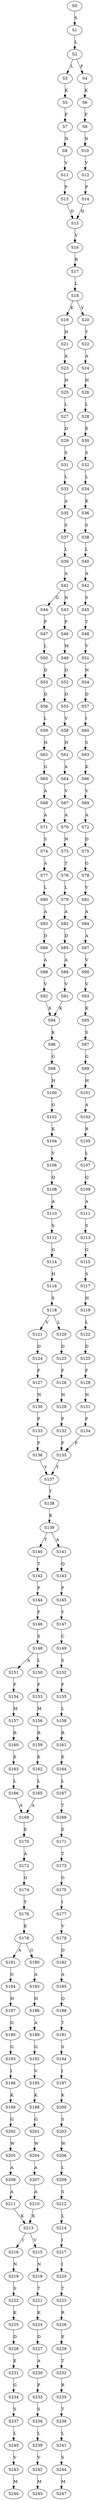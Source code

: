 strict digraph  {
	S0 -> S1 [ label = S ];
	S1 -> S2 [ label = L ];
	S2 -> S3 [ label = L ];
	S2 -> S4 [ label = F ];
	S3 -> S5 [ label = K ];
	S4 -> S6 [ label = K ];
	S5 -> S7 [ label = F ];
	S6 -> S8 [ label = F ];
	S7 -> S9 [ label = N ];
	S8 -> S10 [ label = N ];
	S9 -> S11 [ label = V ];
	S10 -> S12 [ label = V ];
	S11 -> S13 [ label = P ];
	S12 -> S14 [ label = P ];
	S13 -> S15 [ label = D ];
	S14 -> S15 [ label = D ];
	S15 -> S16 [ label = V ];
	S16 -> S17 [ label = R ];
	S17 -> S18 [ label = L ];
	S18 -> S19 [ label = K ];
	S18 -> S20 [ label = V ];
	S19 -> S21 [ label = H ];
	S20 -> S22 [ label = Y ];
	S21 -> S23 [ label = A ];
	S22 -> S24 [ label = A ];
	S23 -> S25 [ label = H ];
	S24 -> S26 [ label = H ];
	S25 -> S27 [ label = L ];
	S26 -> S28 [ label = L ];
	S27 -> S29 [ label = D ];
	S28 -> S30 [ label = E ];
	S29 -> S31 [ label = S ];
	S30 -> S32 [ label = S ];
	S31 -> S33 [ label = L ];
	S32 -> S34 [ label = L ];
	S33 -> S35 [ label = A ];
	S34 -> S36 [ label = K ];
	S35 -> S37 [ label = S ];
	S36 -> S38 [ label = S ];
	S37 -> S39 [ label = L ];
	S38 -> S40 [ label = L ];
	S39 -> S41 [ label = A ];
	S40 -> S42 [ label = A ];
	S41 -> S43 [ label = N ];
	S41 -> S44 [ label = G ];
	S42 -> S45 [ label = S ];
	S43 -> S46 [ label = P ];
	S44 -> S47 [ label = P ];
	S45 -> S48 [ label = T ];
	S46 -> S49 [ label = M ];
	S47 -> S50 [ label = L ];
	S48 -> S51 [ label = V ];
	S49 -> S52 [ label = D ];
	S50 -> S53 [ label = D ];
	S51 -> S54 [ label = N ];
	S52 -> S55 [ label = D ];
	S53 -> S56 [ label = D ];
	S54 -> S57 [ label = D ];
	S55 -> S58 [ label = V ];
	S56 -> S59 [ label = L ];
	S57 -> S60 [ label = I ];
	S58 -> S61 [ label = H ];
	S59 -> S62 [ label = H ];
	S60 -> S63 [ label = S ];
	S61 -> S64 [ label = A ];
	S62 -> S65 [ label = G ];
	S63 -> S66 [ label = K ];
	S64 -> S67 [ label = V ];
	S65 -> S68 [ label = A ];
	S66 -> S69 [ label = V ];
	S67 -> S70 [ label = A ];
	S68 -> S71 [ label = A ];
	S69 -> S72 [ label = A ];
	S70 -> S73 [ label = N ];
	S71 -> S74 [ label = S ];
	S72 -> S75 [ label = D ];
	S73 -> S76 [ label = T ];
	S74 -> S77 [ label = A ];
	S75 -> S78 [ label = G ];
	S76 -> S79 [ label = L ];
	S77 -> S80 [ label = L ];
	S78 -> S81 [ label = V ];
	S79 -> S82 [ label = A ];
	S80 -> S83 [ label = A ];
	S81 -> S84 [ label = A ];
	S82 -> S85 [ label = D ];
	S83 -> S86 [ label = D ];
	S84 -> S87 [ label = A ];
	S85 -> S88 [ label = A ];
	S86 -> S89 [ label = A ];
	S87 -> S90 [ label = V ];
	S88 -> S91 [ label = V ];
	S89 -> S92 [ label = V ];
	S90 -> S93 [ label = V ];
	S91 -> S94 [ label = K ];
	S92 -> S94 [ label = K ];
	S93 -> S95 [ label = K ];
	S94 -> S96 [ label = K ];
	S95 -> S97 [ label = S ];
	S96 -> S98 [ label = G ];
	S97 -> S99 [ label = G ];
	S98 -> S100 [ label = H ];
	S99 -> S101 [ label = H ];
	S100 -> S102 [ label = G ];
	S101 -> S103 [ label = A ];
	S102 -> S104 [ label = K ];
	S103 -> S105 [ label = R ];
	S104 -> S106 [ label = V ];
	S105 -> S107 [ label = L ];
	S106 -> S108 [ label = Q ];
	S107 -> S109 [ label = Q ];
	S108 -> S110 [ label = A ];
	S109 -> S111 [ label = A ];
	S110 -> S112 [ label = S ];
	S111 -> S113 [ label = S ];
	S112 -> S114 [ label = G ];
	S113 -> S115 [ label = G ];
	S114 -> S116 [ label = H ];
	S115 -> S117 [ label = S ];
	S116 -> S118 [ label = S ];
	S117 -> S119 [ label = H ];
	S118 -> S120 [ label = L ];
	S118 -> S121 [ label = V ];
	S119 -> S122 [ label = L ];
	S120 -> S123 [ label = D ];
	S121 -> S124 [ label = D ];
	S122 -> S125 [ label = D ];
	S123 -> S126 [ label = F ];
	S124 -> S127 [ label = F ];
	S125 -> S128 [ label = F ];
	S126 -> S129 [ label = H ];
	S127 -> S130 [ label = H ];
	S128 -> S131 [ label = H ];
	S129 -> S132 [ label = P ];
	S130 -> S133 [ label = P ];
	S131 -> S134 [ label = P ];
	S132 -> S135 [ label = F ];
	S133 -> S136 [ label = F ];
	S134 -> S135 [ label = F ];
	S135 -> S137 [ label = Y ];
	S136 -> S137 [ label = Y ];
	S137 -> S138 [ label = T ];
	S138 -> S139 [ label = K ];
	S139 -> S140 [ label = T ];
	S139 -> S141 [ label = A ];
	S140 -> S142 [ label = T ];
	S141 -> S143 [ label = Q ];
	S142 -> S144 [ label = P ];
	S143 -> S145 [ label = P ];
	S144 -> S146 [ label = F ];
	S145 -> S147 [ label = Y ];
	S146 -> S148 [ label = S ];
	S147 -> S149 [ label = C ];
	S148 -> S150 [ label = L ];
	S148 -> S151 [ label = A ];
	S149 -> S152 [ label = S ];
	S150 -> S153 [ label = F ];
	S151 -> S154 [ label = F ];
	S152 -> S155 [ label = F ];
	S153 -> S156 [ label = M ];
	S154 -> S157 [ label = M ];
	S155 -> S158 [ label = L ];
	S156 -> S159 [ label = R ];
	S157 -> S160 [ label = R ];
	S158 -> S161 [ label = R ];
	S159 -> S162 [ label = E ];
	S160 -> S163 [ label = E ];
	S161 -> S164 [ label = E ];
	S162 -> S165 [ label = L ];
	S163 -> S166 [ label = L ];
	S164 -> S167 [ label = L ];
	S165 -> S168 [ label = A ];
	S166 -> S168 [ label = A ];
	S167 -> S169 [ label = T ];
	S168 -> S170 [ label = E ];
	S169 -> S171 [ label = E ];
	S170 -> S172 [ label = A ];
	S171 -> S173 [ label = T ];
	S172 -> S174 [ label = G ];
	S173 -> S175 [ label = G ];
	S174 -> S176 [ label = Y ];
	S175 -> S177 [ label = I ];
	S176 -> S178 [ label = E ];
	S177 -> S179 [ label = V ];
	S178 -> S180 [ label = G ];
	S178 -> S181 [ label = A ];
	S179 -> S182 [ label = D ];
	S180 -> S183 [ label = A ];
	S181 -> S184 [ label = G ];
	S182 -> S185 [ label = A ];
	S183 -> S186 [ label = H ];
	S184 -> S187 [ label = H ];
	S185 -> S188 [ label = Q ];
	S186 -> S189 [ label = A ];
	S187 -> S190 [ label = G ];
	S188 -> S191 [ label = T ];
	S189 -> S192 [ label = G ];
	S190 -> S193 [ label = G ];
	S191 -> S194 [ label = S ];
	S192 -> S195 [ label = V ];
	S193 -> S196 [ label = I ];
	S194 -> S197 [ label = I ];
	S195 -> S198 [ label = K ];
	S196 -> S199 [ label = K ];
	S197 -> S200 [ label = K ];
	S198 -> S201 [ label = G ];
	S199 -> S202 [ label = G ];
	S200 -> S203 [ label = S ];
	S201 -> S204 [ label = W ];
	S202 -> S205 [ label = W ];
	S203 -> S206 [ label = W ];
	S204 -> S207 [ label = A ];
	S205 -> S208 [ label = A ];
	S206 -> S209 [ label = L ];
	S207 -> S210 [ label = A ];
	S208 -> S211 [ label = A ];
	S209 -> S212 [ label = S ];
	S210 -> S213 [ label = K ];
	S211 -> S213 [ label = K ];
	S212 -> S214 [ label = L ];
	S213 -> S215 [ label = V ];
	S213 -> S216 [ label = I ];
	S214 -> S217 [ label = I ];
	S215 -> S218 [ label = N ];
	S216 -> S219 [ label = N ];
	S217 -> S220 [ label = I ];
	S218 -> S221 [ label = T ];
	S219 -> S222 [ label = S ];
	S220 -> S223 [ label = T ];
	S221 -> S224 [ label = K ];
	S222 -> S225 [ label = K ];
	S223 -> S226 [ label = R ];
	S224 -> S227 [ label = D ];
	S225 -> S228 [ label = D ];
	S226 -> S229 [ label = E ];
	S227 -> S230 [ label = A ];
	S228 -> S231 [ label = E ];
	S229 -> S232 [ label = T ];
	S230 -> S233 [ label = P ];
	S231 -> S234 [ label = G ];
	S232 -> S235 [ label = R ];
	S233 -> S236 [ label = S ];
	S234 -> S237 [ label = S ];
	S235 -> S238 [ label = T ];
	S236 -> S239 [ label = L ];
	S237 -> S240 [ label = L ];
	S238 -> S241 [ label = L ];
	S239 -> S242 [ label = V ];
	S240 -> S243 [ label = V ];
	S241 -> S244 [ label = S ];
	S242 -> S245 [ label = M ];
	S243 -> S246 [ label = M ];
	S244 -> S247 [ label = M ];
}
